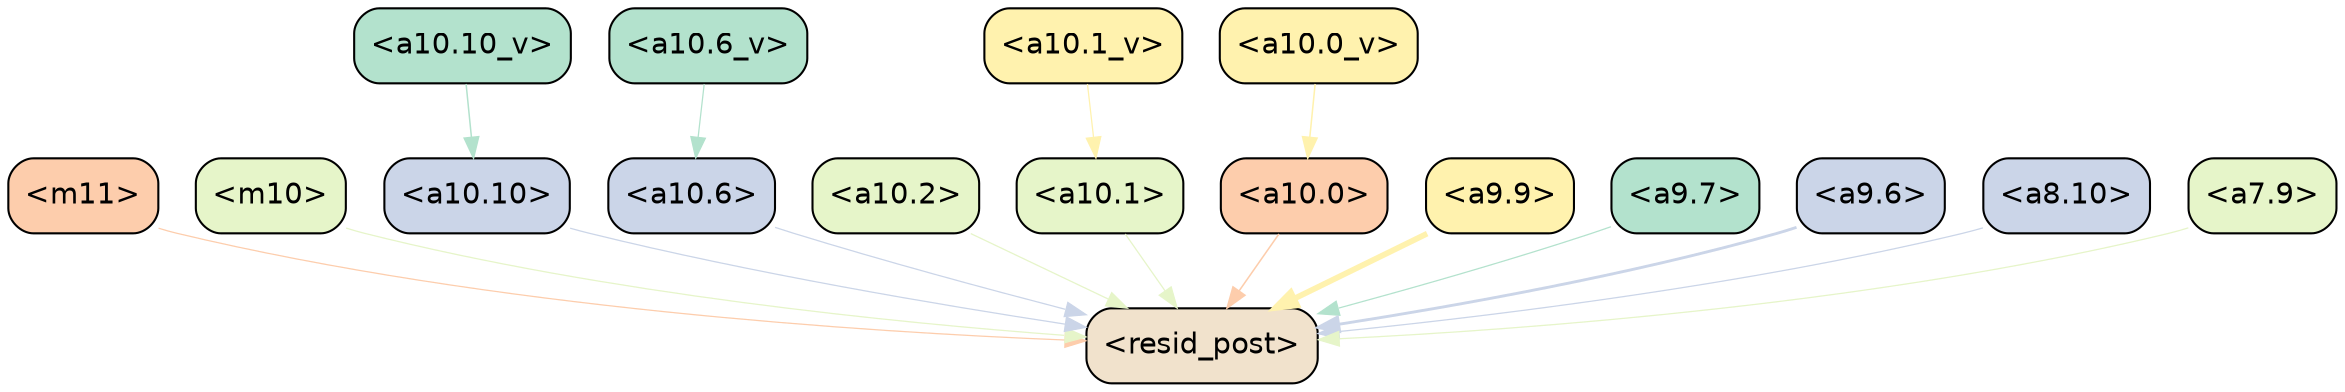 strict digraph "" {
	graph [bgcolor=transparent,
		layout=dot,
		overlap=false,
		splines=true
	];
	"<m11>"	[color=black,
		fillcolor="#fdcdac",
		fontname=Helvetica,
		shape=box,
		style="filled, rounded"];
	"<resid_post>"	[color=black,
		fillcolor="#f1e2cc",
		fontname=Helvetica,
		shape=box,
		style="filled, rounded"];
	"<m11>" -> "<resid_post>"	[color="#fdcdac",
		penwidth=0.6];
	"<m10>"	[color=black,
		fillcolor="#e6f5c9",
		fontname=Helvetica,
		shape=box,
		style="filled, rounded"];
	"<m10>" -> "<resid_post>"	[color="#e6f5c9",
		penwidth=0.6];
	"<a10.10>"	[color=black,
		fillcolor="#cbd5e8",
		fontname=Helvetica,
		shape=box,
		style="filled, rounded"];
	"<a10.10>" -> "<resid_post>"	[color="#cbd5e8",
		penwidth=0.6];
	"<a10.6>"	[color=black,
		fillcolor="#cbd5e8",
		fontname=Helvetica,
		shape=box,
		style="filled, rounded"];
	"<a10.6>" -> "<resid_post>"	[color="#cbd5e8",
		penwidth=0.6];
	"<a10.2>"	[color=black,
		fillcolor="#e6f5c9",
		fontname=Helvetica,
		shape=box,
		style="filled, rounded"];
	"<a10.2>" -> "<resid_post>"	[color="#e6f5c9",
		penwidth=0.6];
	"<a10.1>"	[color=black,
		fillcolor="#e6f5c9",
		fontname=Helvetica,
		shape=box,
		style="filled, rounded"];
	"<a10.1>" -> "<resid_post>"	[color="#e6f5c9",
		penwidth=0.6];
	"<a10.0>"	[color=black,
		fillcolor="#fdcdac",
		fontname=Helvetica,
		shape=box,
		style="filled, rounded"];
	"<a10.0>" -> "<resid_post>"	[color="#fdcdac",
		penwidth=0.7362499237060547];
	"<a9.9>"	[color=black,
		fillcolor="#fff2ae",
		fontname=Helvetica,
		shape=box,
		style="filled, rounded"];
	"<a9.9>" -> "<resid_post>"	[color="#fff2ae",
		penwidth=2.76039457321167];
	"<a9.7>"	[color=black,
		fillcolor="#b3e2cd",
		fontname=Helvetica,
		shape=box,
		style="filled, rounded"];
	"<a9.7>" -> "<resid_post>"	[color="#b3e2cd",
		penwidth=0.6];
	"<a9.6>"	[color=black,
		fillcolor="#cbd5e8",
		fontname=Helvetica,
		shape=box,
		style="filled, rounded"];
	"<a9.6>" -> "<resid_post>"	[color="#cbd5e8",
		penwidth=1.3750720024108887];
	"<a8.10>"	[color=black,
		fillcolor="#cbd5e8",
		fontname=Helvetica,
		shape=box,
		style="filled, rounded"];
	"<a8.10>" -> "<resid_post>"	[color="#cbd5e8",
		penwidth=0.6];
	"<a7.9>"	[color=black,
		fillcolor="#e6f5c9",
		fontname=Helvetica,
		shape=box,
		style="filled, rounded"];
	"<a7.9>" -> "<resid_post>"	[color="#e6f5c9",
		penwidth=0.6];
	"<a10.10_v>"	[color=black,
		fillcolor="#b3e2cd",
		fontname=Helvetica,
		shape=box,
		style="filled, rounded"];
	"<a10.10_v>" -> "<a10.10>"	[color="#b3e2cd",
		penwidth=0.719883918762207];
	"<a10.6_v>"	[color=black,
		fillcolor="#b3e2cd",
		fontname=Helvetica,
		shape=box,
		style="filled, rounded"];
	"<a10.6_v>" -> "<a10.6>"	[color="#b3e2cd",
		penwidth=0.6];
	"<a10.1_v>"	[color=black,
		fillcolor="#fff2ae",
		fontname=Helvetica,
		shape=box,
		style="filled, rounded"];
	"<a10.1_v>" -> "<a10.1>"	[color="#fff2ae",
		penwidth=0.6];
	"<a10.0_v>"	[color=black,
		fillcolor="#fff2ae",
		fontname=Helvetica,
		shape=box,
		style="filled, rounded"];
	"<a10.0_v>" -> "<a10.0>"	[color="#fff2ae",
		penwidth=0.732755184173584];
}
